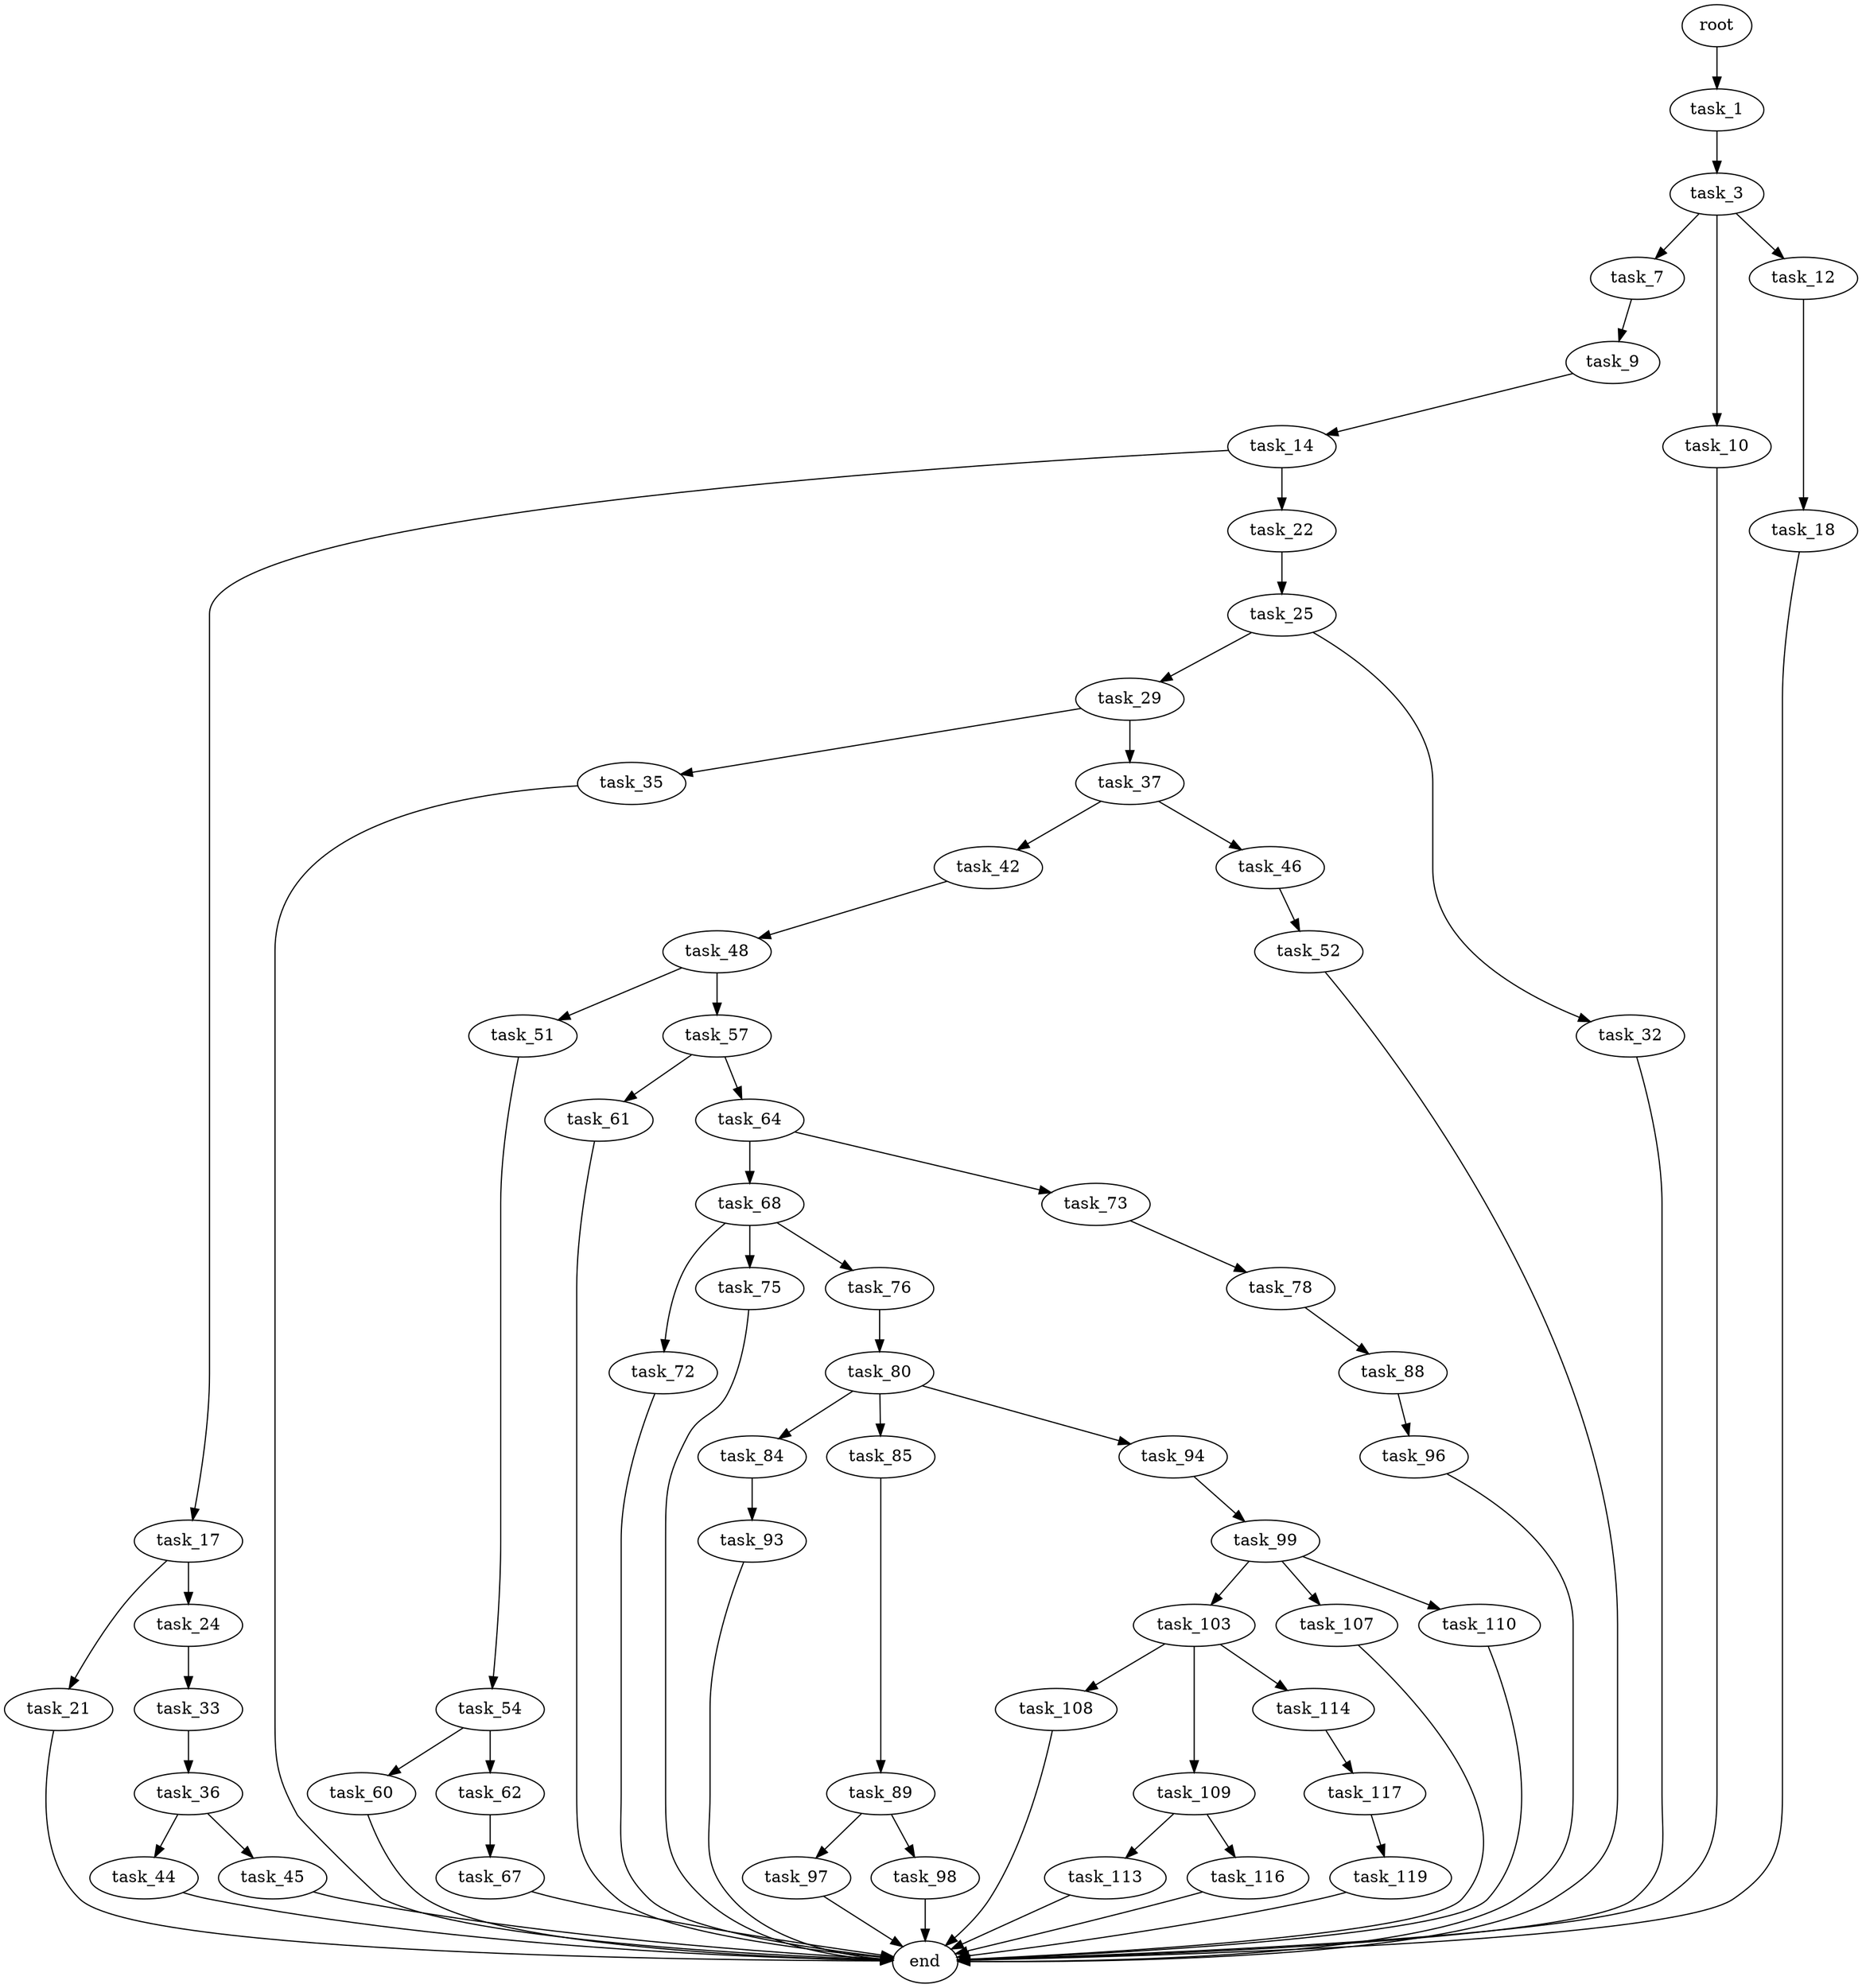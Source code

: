 digraph G {
  root [size="0.000000"];
  task_1 [size="40562718378.000000"];
  task_3 [size="117321685042.000000"];
  task_7 [size="28991029248.000000"];
  task_10 [size="782757789696.000000"];
  task_12 [size="782757789696.000000"];
  task_9 [size="4572132654.000000"];
  task_14 [size="134217728000.000000"];
  end [size="0.000000"];
  task_18 [size="12610410790.000000"];
  task_17 [size="10898847735.000000"];
  task_22 [size="549755813888.000000"];
  task_21 [size="58437915304.000000"];
  task_24 [size="8539929507.000000"];
  task_25 [size="92731801015.000000"];
  task_33 [size="42415254692.000000"];
  task_29 [size="2812433023.000000"];
  task_32 [size="178227215652.000000"];
  task_35 [size="948814318312.000000"];
  task_37 [size="5326166209.000000"];
  task_36 [size="368293445632.000000"];
  task_44 [size="395904417127.000000"];
  task_45 [size="80143431452.000000"];
  task_42 [size="549755813888.000000"];
  task_46 [size="134217728000.000000"];
  task_48 [size="8589934592.000000"];
  task_52 [size="422271841297.000000"];
  task_51 [size="1073741824000.000000"];
  task_57 [size="134217728000.000000"];
  task_54 [size="32900574712.000000"];
  task_60 [size="28991029248.000000"];
  task_62 [size="267392344496.000000"];
  task_61 [size="595573236963.000000"];
  task_64 [size="9148937188.000000"];
  task_67 [size="549755813888.000000"];
  task_68 [size="231928233984.000000"];
  task_73 [size="1013587522173.000000"];
  task_72 [size="27765648600.000000"];
  task_75 [size="368293445632.000000"];
  task_76 [size="5896167978.000000"];
  task_78 [size="3464321571.000000"];
  task_80 [size="67463320871.000000"];
  task_88 [size="27060055432.000000"];
  task_84 [size="15205389812.000000"];
  task_85 [size="368293445632.000000"];
  task_94 [size="68719476736.000000"];
  task_93 [size="231928233984.000000"];
  task_89 [size="455908162613.000000"];
  task_96 [size="35145867134.000000"];
  task_97 [size="17861676494.000000"];
  task_98 [size="1021843937897.000000"];
  task_99 [size="68719476736.000000"];
  task_103 [size="28991029248.000000"];
  task_107 [size="299122019059.000000"];
  task_110 [size="183733069217.000000"];
  task_108 [size="68719476736.000000"];
  task_109 [size="512495771164.000000"];
  task_114 [size="23746566606.000000"];
  task_113 [size="10051943323.000000"];
  task_116 [size="23870753890.000000"];
  task_117 [size="4180544409.000000"];
  task_119 [size="368293445632.000000"];

  root -> task_1 [size="1.000000"];
  task_1 -> task_3 [size="838860800.000000"];
  task_3 -> task_7 [size="209715200.000000"];
  task_3 -> task_10 [size="209715200.000000"];
  task_3 -> task_12 [size="209715200.000000"];
  task_7 -> task_9 [size="75497472.000000"];
  task_10 -> end [size="1.000000"];
  task_12 -> task_18 [size="679477248.000000"];
  task_9 -> task_14 [size="134217728.000000"];
  task_14 -> task_17 [size="209715200.000000"];
  task_14 -> task_22 [size="209715200.000000"];
  task_18 -> end [size="1.000000"];
  task_17 -> task_21 [size="209715200.000000"];
  task_17 -> task_24 [size="209715200.000000"];
  task_22 -> task_25 [size="536870912.000000"];
  task_21 -> end [size="1.000000"];
  task_24 -> task_33 [size="411041792.000000"];
  task_25 -> task_29 [size="209715200.000000"];
  task_25 -> task_32 [size="209715200.000000"];
  task_33 -> task_36 [size="679477248.000000"];
  task_29 -> task_35 [size="75497472.000000"];
  task_29 -> task_37 [size="75497472.000000"];
  task_32 -> end [size="1.000000"];
  task_35 -> end [size="1.000000"];
  task_37 -> task_42 [size="209715200.000000"];
  task_37 -> task_46 [size="209715200.000000"];
  task_36 -> task_44 [size="411041792.000000"];
  task_36 -> task_45 [size="411041792.000000"];
  task_44 -> end [size="1.000000"];
  task_45 -> end [size="1.000000"];
  task_42 -> task_48 [size="536870912.000000"];
  task_46 -> task_52 [size="209715200.000000"];
  task_48 -> task_51 [size="33554432.000000"];
  task_48 -> task_57 [size="33554432.000000"];
  task_52 -> end [size="1.000000"];
  task_51 -> task_54 [size="838860800.000000"];
  task_57 -> task_61 [size="209715200.000000"];
  task_57 -> task_64 [size="209715200.000000"];
  task_54 -> task_60 [size="33554432.000000"];
  task_54 -> task_62 [size="33554432.000000"];
  task_60 -> end [size="1.000000"];
  task_62 -> task_67 [size="301989888.000000"];
  task_61 -> end [size="1.000000"];
  task_64 -> task_68 [size="209715200.000000"];
  task_64 -> task_73 [size="209715200.000000"];
  task_67 -> end [size="1.000000"];
  task_68 -> task_72 [size="301989888.000000"];
  task_68 -> task_75 [size="301989888.000000"];
  task_68 -> task_76 [size="301989888.000000"];
  task_73 -> task_78 [size="838860800.000000"];
  task_72 -> end [size="1.000000"];
  task_75 -> end [size="1.000000"];
  task_76 -> task_80 [size="209715200.000000"];
  task_78 -> task_88 [size="301989888.000000"];
  task_80 -> task_84 [size="75497472.000000"];
  task_80 -> task_85 [size="75497472.000000"];
  task_80 -> task_94 [size="75497472.000000"];
  task_88 -> task_96 [size="536870912.000000"];
  task_84 -> task_93 [size="838860800.000000"];
  task_85 -> task_89 [size="411041792.000000"];
  task_94 -> task_99 [size="134217728.000000"];
  task_93 -> end [size="1.000000"];
  task_89 -> task_97 [size="411041792.000000"];
  task_89 -> task_98 [size="411041792.000000"];
  task_96 -> end [size="1.000000"];
  task_97 -> end [size="1.000000"];
  task_98 -> end [size="1.000000"];
  task_99 -> task_103 [size="134217728.000000"];
  task_99 -> task_107 [size="134217728.000000"];
  task_99 -> task_110 [size="134217728.000000"];
  task_103 -> task_108 [size="75497472.000000"];
  task_103 -> task_109 [size="75497472.000000"];
  task_103 -> task_114 [size="75497472.000000"];
  task_107 -> end [size="1.000000"];
  task_110 -> end [size="1.000000"];
  task_108 -> end [size="1.000000"];
  task_109 -> task_113 [size="536870912.000000"];
  task_109 -> task_116 [size="536870912.000000"];
  task_114 -> task_117 [size="679477248.000000"];
  task_113 -> end [size="1.000000"];
  task_116 -> end [size="1.000000"];
  task_117 -> task_119 [size="75497472.000000"];
  task_119 -> end [size="1.000000"];
}
